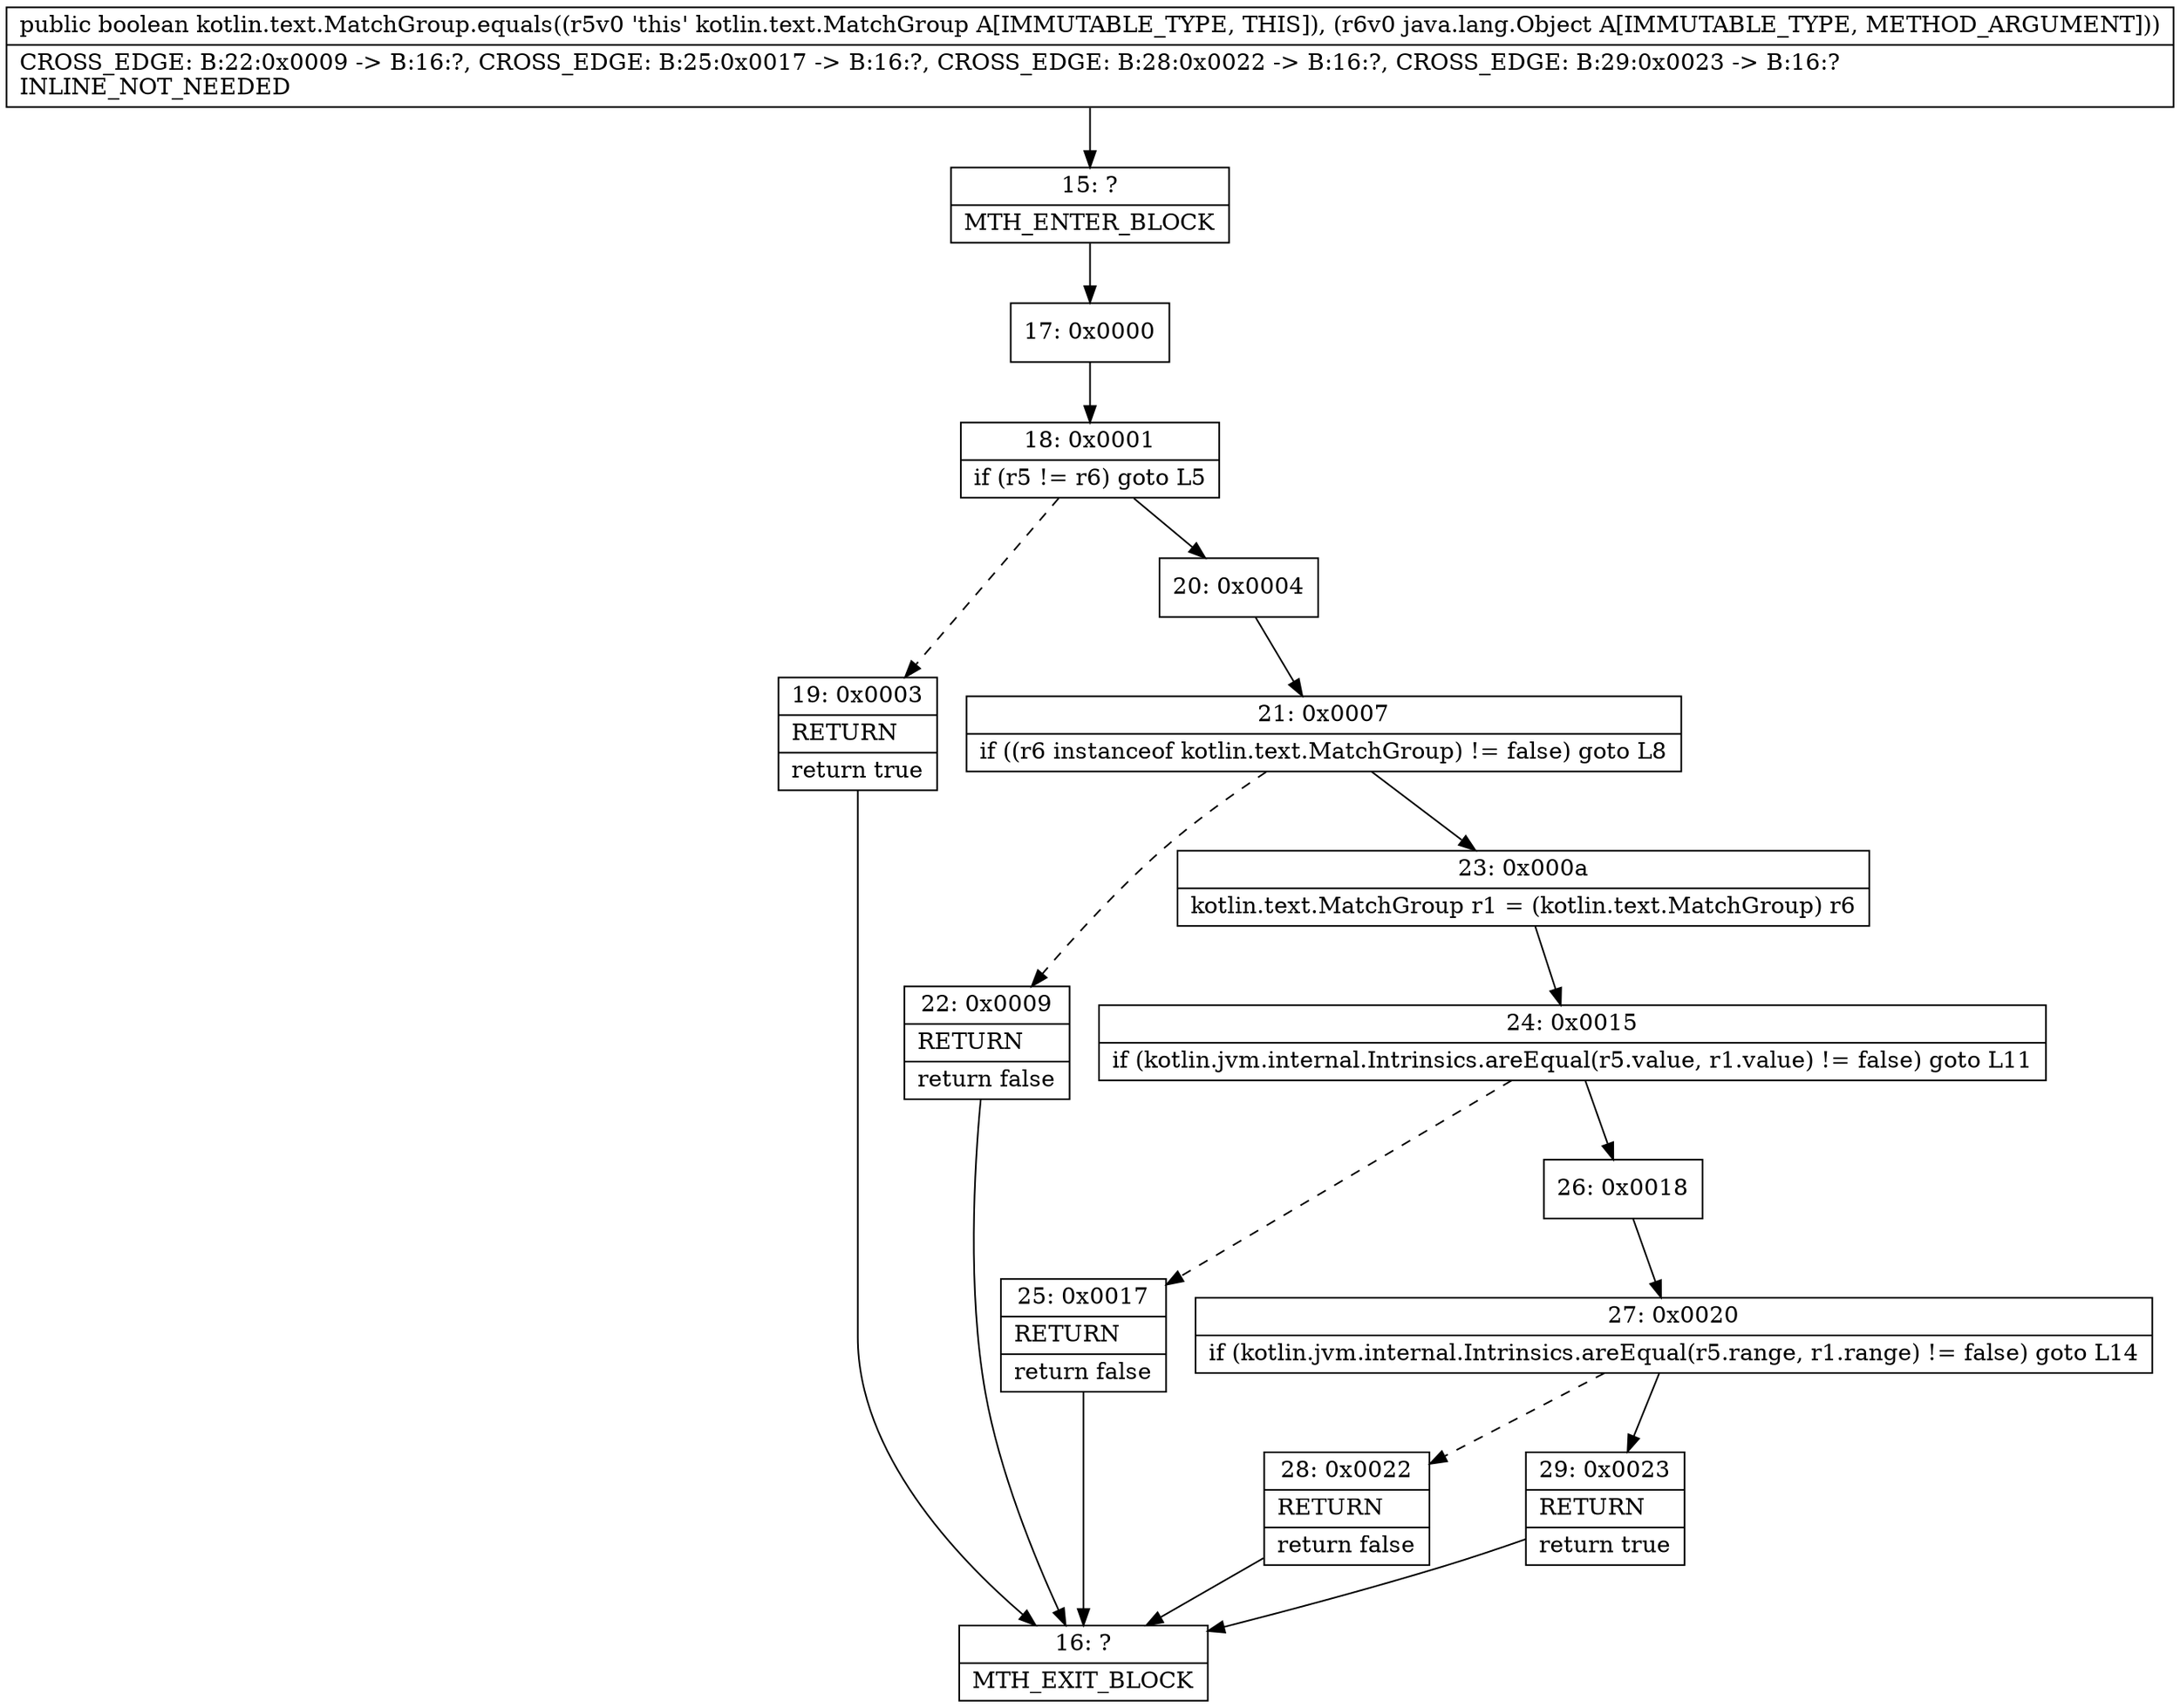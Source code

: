 digraph "CFG forkotlin.text.MatchGroup.equals(Ljava\/lang\/Object;)Z" {
Node_15 [shape=record,label="{15\:\ ?|MTH_ENTER_BLOCK\l}"];
Node_17 [shape=record,label="{17\:\ 0x0000}"];
Node_18 [shape=record,label="{18\:\ 0x0001|if (r5 != r6) goto L5\l}"];
Node_19 [shape=record,label="{19\:\ 0x0003|RETURN\l|return true\l}"];
Node_16 [shape=record,label="{16\:\ ?|MTH_EXIT_BLOCK\l}"];
Node_20 [shape=record,label="{20\:\ 0x0004}"];
Node_21 [shape=record,label="{21\:\ 0x0007|if ((r6 instanceof kotlin.text.MatchGroup) != false) goto L8\l}"];
Node_22 [shape=record,label="{22\:\ 0x0009|RETURN\l|return false\l}"];
Node_23 [shape=record,label="{23\:\ 0x000a|kotlin.text.MatchGroup r1 = (kotlin.text.MatchGroup) r6\l}"];
Node_24 [shape=record,label="{24\:\ 0x0015|if (kotlin.jvm.internal.Intrinsics.areEqual(r5.value, r1.value) != false) goto L11\l}"];
Node_25 [shape=record,label="{25\:\ 0x0017|RETURN\l|return false\l}"];
Node_26 [shape=record,label="{26\:\ 0x0018}"];
Node_27 [shape=record,label="{27\:\ 0x0020|if (kotlin.jvm.internal.Intrinsics.areEqual(r5.range, r1.range) != false) goto L14\l}"];
Node_28 [shape=record,label="{28\:\ 0x0022|RETURN\l|return false\l}"];
Node_29 [shape=record,label="{29\:\ 0x0023|RETURN\l|return true\l}"];
MethodNode[shape=record,label="{public boolean kotlin.text.MatchGroup.equals((r5v0 'this' kotlin.text.MatchGroup A[IMMUTABLE_TYPE, THIS]), (r6v0 java.lang.Object A[IMMUTABLE_TYPE, METHOD_ARGUMENT]))  | CROSS_EDGE: B:22:0x0009 \-\> B:16:?, CROSS_EDGE: B:25:0x0017 \-\> B:16:?, CROSS_EDGE: B:28:0x0022 \-\> B:16:?, CROSS_EDGE: B:29:0x0023 \-\> B:16:?\lINLINE_NOT_NEEDED\l}"];
MethodNode -> Node_15;Node_15 -> Node_17;
Node_17 -> Node_18;
Node_18 -> Node_19[style=dashed];
Node_18 -> Node_20;
Node_19 -> Node_16;
Node_20 -> Node_21;
Node_21 -> Node_22[style=dashed];
Node_21 -> Node_23;
Node_22 -> Node_16;
Node_23 -> Node_24;
Node_24 -> Node_25[style=dashed];
Node_24 -> Node_26;
Node_25 -> Node_16;
Node_26 -> Node_27;
Node_27 -> Node_28[style=dashed];
Node_27 -> Node_29;
Node_28 -> Node_16;
Node_29 -> Node_16;
}

